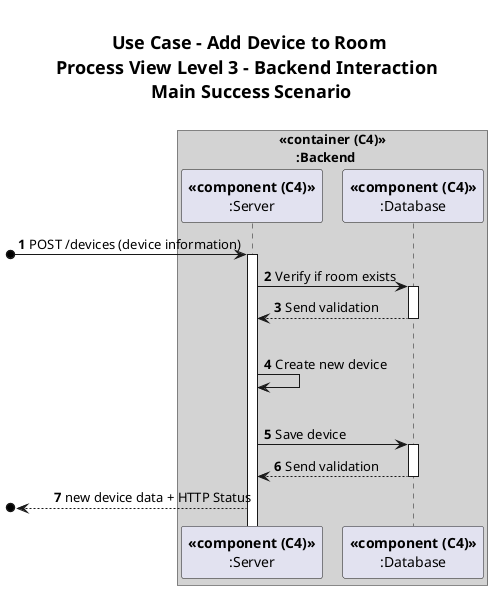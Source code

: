 @startuml
<style>
    title {
      HorizontalAlignment center
      FontSize 18
      padding 20
    }
</style>

title Use Case - Add Device to Room\nProcess View Level 3 - Backend Interaction \n Main Success Scenario
autonumber

!pragma teoz true

box "<<container (C4)>>\n     :Backend" #LightGrey
  participant "**<<component (C4)>>**\n:Server" as SERVER
  participant "**<<component (C4)>>**\n:Database" as DB
end box


[o-> SERVER : POST /devices (device information)
activate SERVER
SERVER -> DB: Verify if room exists
activate DB
DB --> SERVER: Send validation
deactivate DB
|||
SERVER -> SERVER : Create new device
|||
SERVER -> DB : Save device
activate DB
DB --> SERVER : Send validation
deactivate DB
[o<-- SERVER : new device data + HTTP Status


@enduml